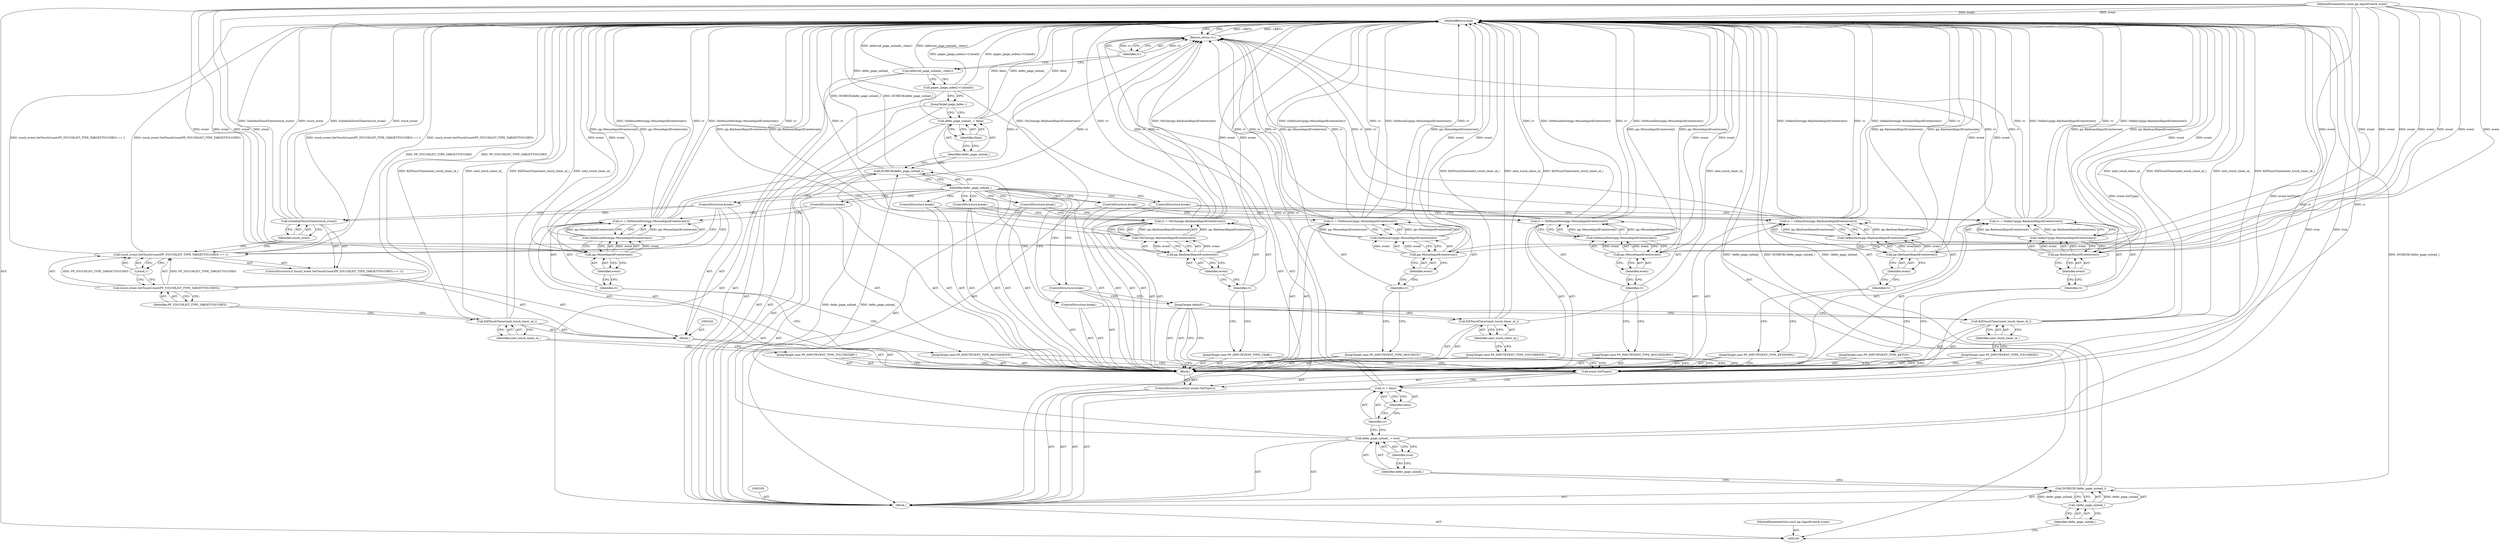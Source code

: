 digraph "1_Chrome_01c9a7e71ca435651723e8cbcab0b3ad4c5351e2" {
"1000190" [label="(MethodReturn,bool)"];
"1000101" [label="(MethodParameterIn,const pp::InputEvent& event)"];
"1000269" [label="(MethodParameterOut,const pp::InputEvent& event)"];
"1000102" [label="(Block,)"];
"1000126" [label="(Call,OnMouseUp(pp::MouseInputEvent(event)))"];
"1000127" [label="(Call,pp::MouseInputEvent(event))"];
"1000128" [label="(Identifier,event)"];
"1000124" [label="(Call,rv = OnMouseUp(pp::MouseInputEvent(event)))"];
"1000125" [label="(Identifier,rv)"];
"1000129" [label="(ControlStructure,break;)"];
"1000130" [label="(JumpTarget,case PP_INPUTEVENT_TYPE_MOUSEMOVE:)"];
"1000133" [label="(Call,OnMouseMove(pp::MouseInputEvent(event)))"];
"1000134" [label="(Call,pp::MouseInputEvent(event))"];
"1000135" [label="(Identifier,event)"];
"1000131" [label="(Call,rv = OnMouseMove(pp::MouseInputEvent(event)))"];
"1000132" [label="(Identifier,rv)"];
"1000136" [label="(ControlStructure,break;)"];
"1000137" [label="(JumpTarget,case PP_INPUTEVENT_TYPE_KEYDOWN:)"];
"1000140" [label="(Call,OnKeyDown(pp::KeyboardInputEvent(event)))"];
"1000141" [label="(Call,pp::KeyboardInputEvent(event))"];
"1000142" [label="(Identifier,event)"];
"1000138" [label="(Call,rv = OnKeyDown(pp::KeyboardInputEvent(event)))"];
"1000139" [label="(Identifier,rv)"];
"1000143" [label="(ControlStructure,break;)"];
"1000144" [label="(JumpTarget,case PP_INPUTEVENT_TYPE_KEYUP:)"];
"1000147" [label="(Call,OnKeyUp(pp::KeyboardInputEvent(event)))"];
"1000148" [label="(Call,pp::KeyboardInputEvent(event))"];
"1000149" [label="(Identifier,event)"];
"1000145" [label="(Call,rv = OnKeyUp(pp::KeyboardInputEvent(event)))"];
"1000146" [label="(Identifier,rv)"];
"1000105" [label="(Identifier,defer_page_unload_)"];
"1000103" [label="(Call,DCHECK(!defer_page_unload_))"];
"1000104" [label="(Call,!defer_page_unload_)"];
"1000150" [label="(ControlStructure,break;)"];
"1000151" [label="(JumpTarget,case PP_INPUTEVENT_TYPE_CHAR:)"];
"1000154" [label="(Call,OnChar(pp::KeyboardInputEvent(event)))"];
"1000155" [label="(Call,pp::KeyboardInputEvent(event))"];
"1000156" [label="(Identifier,event)"];
"1000152" [label="(Call,rv = OnChar(pp::KeyboardInputEvent(event)))"];
"1000153" [label="(Identifier,rv)"];
"1000157" [label="(ControlStructure,break;)"];
"1000158" [label="(JumpTarget,case PP_INPUTEVENT_TYPE_TOUCHSTART:)"];
"1000161" [label="(Identifier,next_touch_timer_id_)"];
"1000160" [label="(Call,KillTouchTimer(next_touch_timer_id_))"];
"1000159" [label="(Block,)"];
"1000164" [label="(Call,touch_event.GetTouchCount(PP_TOUCHLIST_TYPE_TARGETTOUCHES) == 1)"];
"1000165" [label="(Call,touch_event.GetTouchCount(PP_TOUCHLIST_TYPE_TARGETTOUCHES))"];
"1000166" [label="(Identifier,PP_TOUCHLIST_TYPE_TARGETTOUCHES)"];
"1000163" [label="(ControlStructure,if (touch_event.GetTouchCount(PP_TOUCHLIST_TYPE_TARGETTOUCHES) == 1))"];
"1000167" [label="(Literal,1)"];
"1000169" [label="(Identifier,touch_event)"];
"1000168" [label="(Call,ScheduleTouchTimer(touch_event))"];
"1000106" [label="(Call,defer_page_unload_ = true)"];
"1000107" [label="(Identifier,defer_page_unload_)"];
"1000108" [label="(Identifier,true)"];
"1000170" [label="(ControlStructure,break;)"];
"1000171" [label="(JumpTarget,case PP_INPUTEVENT_TYPE_TOUCHEND:)"];
"1000173" [label="(Identifier,next_touch_timer_id_)"];
"1000172" [label="(Call,KillTouchTimer(next_touch_timer_id_))"];
"1000174" [label="(ControlStructure,break;)"];
"1000175" [label="(JumpTarget,case PP_INPUTEVENT_TYPE_TOUCHMOVE:)"];
"1000177" [label="(Identifier,next_touch_timer_id_)"];
"1000176" [label="(Call,KillTouchTimer(next_touch_timer_id_))"];
"1000178" [label="(JumpTarget,default:)"];
"1000179" [label="(ControlStructure,break;)"];
"1000112" [label="(Identifier,false)"];
"1000110" [label="(Call,rv = false)"];
"1000111" [label="(Identifier,rv)"];
"1000181" [label="(Identifier,defer_page_unload_)"];
"1000180" [label="(Call,DCHECK(defer_page_unload_))"];
"1000184" [label="(Identifier,false)"];
"1000182" [label="(Call,defer_page_unload_ = false)"];
"1000183" [label="(Identifier,defer_page_unload_)"];
"1000185" [label="(JumpTarget,page_index :)"];
"1000186" [label="(Call,pages_[page_index]->Unload())"];
"1000187" [label="(Call,deferred_page_unloads_.clear())"];
"1000189" [label="(Identifier,rv)"];
"1000188" [label="(Return,return rv;)"];
"1000114" [label="(Call,event.GetType())"];
"1000113" [label="(ControlStructure,switch (event.GetType()))"];
"1000115" [label="(Block,)"];
"1000116" [label="(JumpTarget,case PP_INPUTEVENT_TYPE_MOUSEDOWN:)"];
"1000119" [label="(Call,OnMouseDown(pp::MouseInputEvent(event)))"];
"1000120" [label="(Call,pp::MouseInputEvent(event))"];
"1000121" [label="(Identifier,event)"];
"1000117" [label="(Call,rv = OnMouseDown(pp::MouseInputEvent(event)))"];
"1000118" [label="(Identifier,rv)"];
"1000122" [label="(ControlStructure,break;)"];
"1000123" [label="(JumpTarget,case PP_INPUTEVENT_TYPE_MOUSEUP:)"];
"1000190" -> "1000100"  [label="AST: "];
"1000190" -> "1000188"  [label="CFG: "];
"1000188" -> "1000190"  [label="DDG: <RET>"];
"1000124" -> "1000190"  [label="DDG: rv"];
"1000124" -> "1000190"  [label="DDG: OnMouseUp(pp::MouseInputEvent(event))"];
"1000106" -> "1000190"  [label="DDG: true"];
"1000168" -> "1000190"  [label="DDG: touch_event"];
"1000168" -> "1000190"  [label="DDG: ScheduleTouchTimer(touch_event)"];
"1000103" -> "1000190"  [label="DDG: !defer_page_unload_"];
"1000103" -> "1000190"  [label="DDG: DCHECK(!defer_page_unload_)"];
"1000117" -> "1000190"  [label="DDG: rv"];
"1000117" -> "1000190"  [label="DDG: OnMouseDown(pp::MouseInputEvent(event))"];
"1000131" -> "1000190"  [label="DDG: OnMouseMove(pp::MouseInputEvent(event))"];
"1000131" -> "1000190"  [label="DDG: rv"];
"1000152" -> "1000190"  [label="DDG: OnChar(pp::KeyboardInputEvent(event))"];
"1000152" -> "1000190"  [label="DDG: rv"];
"1000176" -> "1000190"  [label="DDG: next_touch_timer_id_"];
"1000176" -> "1000190"  [label="DDG: KillTouchTimer(next_touch_timer_id_)"];
"1000145" -> "1000190"  [label="DDG: rv"];
"1000145" -> "1000190"  [label="DDG: OnKeyUp(pp::KeyboardInputEvent(event))"];
"1000164" -> "1000190"  [label="DDG: touch_event.GetTouchCount(PP_TOUCHLIST_TYPE_TARGETTOUCHES) == 1"];
"1000164" -> "1000190"  [label="DDG: touch_event.GetTouchCount(PP_TOUCHLIST_TYPE_TARGETTOUCHES)"];
"1000186" -> "1000190"  [label="DDG: pages_[page_index]->Unload()"];
"1000172" -> "1000190"  [label="DDG: KillTouchTimer(next_touch_timer_id_)"];
"1000172" -> "1000190"  [label="DDG: next_touch_timer_id_"];
"1000187" -> "1000190"  [label="DDG: deferred_page_unloads_.clear()"];
"1000141" -> "1000190"  [label="DDG: event"];
"1000114" -> "1000190"  [label="DDG: event.GetType()"];
"1000160" -> "1000190"  [label="DDG: KillTouchTimer(next_touch_timer_id_)"];
"1000160" -> "1000190"  [label="DDG: next_touch_timer_id_"];
"1000140" -> "1000190"  [label="DDG: pp::KeyboardInputEvent(event)"];
"1000138" -> "1000190"  [label="DDG: rv"];
"1000138" -> "1000190"  [label="DDG: OnKeyDown(pp::KeyboardInputEvent(event))"];
"1000165" -> "1000190"  [label="DDG: PP_TOUCHLIST_TYPE_TARGETTOUCHES"];
"1000182" -> "1000190"  [label="DDG: false"];
"1000182" -> "1000190"  [label="DDG: defer_page_unload_"];
"1000154" -> "1000190"  [label="DDG: pp::KeyboardInputEvent(event)"];
"1000133" -> "1000190"  [label="DDG: pp::MouseInputEvent(event)"];
"1000120" -> "1000190"  [label="DDG: event"];
"1000180" -> "1000190"  [label="DDG: DCHECK(defer_page_unload_)"];
"1000148" -> "1000190"  [label="DDG: event"];
"1000147" -> "1000190"  [label="DDG: pp::KeyboardInputEvent(event)"];
"1000126" -> "1000190"  [label="DDG: pp::MouseInputEvent(event)"];
"1000134" -> "1000190"  [label="DDG: event"];
"1000101" -> "1000190"  [label="DDG: event"];
"1000119" -> "1000190"  [label="DDG: pp::MouseInputEvent(event)"];
"1000127" -> "1000190"  [label="DDG: event"];
"1000155" -> "1000190"  [label="DDG: event"];
"1000110" -> "1000190"  [label="DDG: rv"];
"1000101" -> "1000100"  [label="AST: "];
"1000101" -> "1000190"  [label="DDG: event"];
"1000101" -> "1000120"  [label="DDG: event"];
"1000101" -> "1000127"  [label="DDG: event"];
"1000101" -> "1000134"  [label="DDG: event"];
"1000101" -> "1000141"  [label="DDG: event"];
"1000101" -> "1000148"  [label="DDG: event"];
"1000101" -> "1000155"  [label="DDG: event"];
"1000269" -> "1000100"  [label="AST: "];
"1000102" -> "1000100"  [label="AST: "];
"1000103" -> "1000102"  [label="AST: "];
"1000106" -> "1000102"  [label="AST: "];
"1000109" -> "1000102"  [label="AST: "];
"1000110" -> "1000102"  [label="AST: "];
"1000113" -> "1000102"  [label="AST: "];
"1000180" -> "1000102"  [label="AST: "];
"1000182" -> "1000102"  [label="AST: "];
"1000185" -> "1000102"  [label="AST: "];
"1000186" -> "1000102"  [label="AST: "];
"1000187" -> "1000102"  [label="AST: "];
"1000188" -> "1000102"  [label="AST: "];
"1000126" -> "1000124"  [label="AST: "];
"1000126" -> "1000127"  [label="CFG: "];
"1000127" -> "1000126"  [label="AST: "];
"1000124" -> "1000126"  [label="CFG: "];
"1000126" -> "1000190"  [label="DDG: pp::MouseInputEvent(event)"];
"1000126" -> "1000124"  [label="DDG: pp::MouseInputEvent(event)"];
"1000127" -> "1000126"  [label="DDG: event"];
"1000127" -> "1000126"  [label="AST: "];
"1000127" -> "1000128"  [label="CFG: "];
"1000128" -> "1000127"  [label="AST: "];
"1000126" -> "1000127"  [label="CFG: "];
"1000127" -> "1000190"  [label="DDG: event"];
"1000127" -> "1000126"  [label="DDG: event"];
"1000101" -> "1000127"  [label="DDG: event"];
"1000128" -> "1000127"  [label="AST: "];
"1000128" -> "1000125"  [label="CFG: "];
"1000127" -> "1000128"  [label="CFG: "];
"1000124" -> "1000115"  [label="AST: "];
"1000124" -> "1000126"  [label="CFG: "];
"1000125" -> "1000124"  [label="AST: "];
"1000126" -> "1000124"  [label="AST: "];
"1000129" -> "1000124"  [label="CFG: "];
"1000124" -> "1000190"  [label="DDG: rv"];
"1000124" -> "1000190"  [label="DDG: OnMouseUp(pp::MouseInputEvent(event))"];
"1000126" -> "1000124"  [label="DDG: pp::MouseInputEvent(event)"];
"1000124" -> "1000188"  [label="DDG: rv"];
"1000125" -> "1000124"  [label="AST: "];
"1000125" -> "1000123"  [label="CFG: "];
"1000128" -> "1000125"  [label="CFG: "];
"1000129" -> "1000115"  [label="AST: "];
"1000129" -> "1000124"  [label="CFG: "];
"1000181" -> "1000129"  [label="CFG: "];
"1000130" -> "1000115"  [label="AST: "];
"1000130" -> "1000114"  [label="CFG: "];
"1000132" -> "1000130"  [label="CFG: "];
"1000133" -> "1000131"  [label="AST: "];
"1000133" -> "1000134"  [label="CFG: "];
"1000134" -> "1000133"  [label="AST: "];
"1000131" -> "1000133"  [label="CFG: "];
"1000133" -> "1000190"  [label="DDG: pp::MouseInputEvent(event)"];
"1000133" -> "1000131"  [label="DDG: pp::MouseInputEvent(event)"];
"1000134" -> "1000133"  [label="DDG: event"];
"1000134" -> "1000133"  [label="AST: "];
"1000134" -> "1000135"  [label="CFG: "];
"1000135" -> "1000134"  [label="AST: "];
"1000133" -> "1000134"  [label="CFG: "];
"1000134" -> "1000190"  [label="DDG: event"];
"1000134" -> "1000133"  [label="DDG: event"];
"1000101" -> "1000134"  [label="DDG: event"];
"1000135" -> "1000134"  [label="AST: "];
"1000135" -> "1000132"  [label="CFG: "];
"1000134" -> "1000135"  [label="CFG: "];
"1000131" -> "1000115"  [label="AST: "];
"1000131" -> "1000133"  [label="CFG: "];
"1000132" -> "1000131"  [label="AST: "];
"1000133" -> "1000131"  [label="AST: "];
"1000136" -> "1000131"  [label="CFG: "];
"1000131" -> "1000190"  [label="DDG: OnMouseMove(pp::MouseInputEvent(event))"];
"1000131" -> "1000190"  [label="DDG: rv"];
"1000133" -> "1000131"  [label="DDG: pp::MouseInputEvent(event)"];
"1000131" -> "1000188"  [label="DDG: rv"];
"1000132" -> "1000131"  [label="AST: "];
"1000132" -> "1000130"  [label="CFG: "];
"1000135" -> "1000132"  [label="CFG: "];
"1000136" -> "1000115"  [label="AST: "];
"1000136" -> "1000131"  [label="CFG: "];
"1000181" -> "1000136"  [label="CFG: "];
"1000137" -> "1000115"  [label="AST: "];
"1000137" -> "1000114"  [label="CFG: "];
"1000139" -> "1000137"  [label="CFG: "];
"1000140" -> "1000138"  [label="AST: "];
"1000140" -> "1000141"  [label="CFG: "];
"1000141" -> "1000140"  [label="AST: "];
"1000138" -> "1000140"  [label="CFG: "];
"1000140" -> "1000190"  [label="DDG: pp::KeyboardInputEvent(event)"];
"1000140" -> "1000138"  [label="DDG: pp::KeyboardInputEvent(event)"];
"1000141" -> "1000140"  [label="DDG: event"];
"1000141" -> "1000140"  [label="AST: "];
"1000141" -> "1000142"  [label="CFG: "];
"1000142" -> "1000141"  [label="AST: "];
"1000140" -> "1000141"  [label="CFG: "];
"1000141" -> "1000190"  [label="DDG: event"];
"1000141" -> "1000140"  [label="DDG: event"];
"1000101" -> "1000141"  [label="DDG: event"];
"1000142" -> "1000141"  [label="AST: "];
"1000142" -> "1000139"  [label="CFG: "];
"1000141" -> "1000142"  [label="CFG: "];
"1000138" -> "1000115"  [label="AST: "];
"1000138" -> "1000140"  [label="CFG: "];
"1000139" -> "1000138"  [label="AST: "];
"1000140" -> "1000138"  [label="AST: "];
"1000143" -> "1000138"  [label="CFG: "];
"1000138" -> "1000190"  [label="DDG: rv"];
"1000138" -> "1000190"  [label="DDG: OnKeyDown(pp::KeyboardInputEvent(event))"];
"1000140" -> "1000138"  [label="DDG: pp::KeyboardInputEvent(event)"];
"1000138" -> "1000188"  [label="DDG: rv"];
"1000139" -> "1000138"  [label="AST: "];
"1000139" -> "1000137"  [label="CFG: "];
"1000142" -> "1000139"  [label="CFG: "];
"1000143" -> "1000115"  [label="AST: "];
"1000143" -> "1000138"  [label="CFG: "];
"1000181" -> "1000143"  [label="CFG: "];
"1000144" -> "1000115"  [label="AST: "];
"1000144" -> "1000114"  [label="CFG: "];
"1000146" -> "1000144"  [label="CFG: "];
"1000147" -> "1000145"  [label="AST: "];
"1000147" -> "1000148"  [label="CFG: "];
"1000148" -> "1000147"  [label="AST: "];
"1000145" -> "1000147"  [label="CFG: "];
"1000147" -> "1000190"  [label="DDG: pp::KeyboardInputEvent(event)"];
"1000147" -> "1000145"  [label="DDG: pp::KeyboardInputEvent(event)"];
"1000148" -> "1000147"  [label="DDG: event"];
"1000148" -> "1000147"  [label="AST: "];
"1000148" -> "1000149"  [label="CFG: "];
"1000149" -> "1000148"  [label="AST: "];
"1000147" -> "1000148"  [label="CFG: "];
"1000148" -> "1000190"  [label="DDG: event"];
"1000148" -> "1000147"  [label="DDG: event"];
"1000101" -> "1000148"  [label="DDG: event"];
"1000149" -> "1000148"  [label="AST: "];
"1000149" -> "1000146"  [label="CFG: "];
"1000148" -> "1000149"  [label="CFG: "];
"1000145" -> "1000115"  [label="AST: "];
"1000145" -> "1000147"  [label="CFG: "];
"1000146" -> "1000145"  [label="AST: "];
"1000147" -> "1000145"  [label="AST: "];
"1000150" -> "1000145"  [label="CFG: "];
"1000145" -> "1000190"  [label="DDG: rv"];
"1000145" -> "1000190"  [label="DDG: OnKeyUp(pp::KeyboardInputEvent(event))"];
"1000147" -> "1000145"  [label="DDG: pp::KeyboardInputEvent(event)"];
"1000145" -> "1000188"  [label="DDG: rv"];
"1000146" -> "1000145"  [label="AST: "];
"1000146" -> "1000144"  [label="CFG: "];
"1000149" -> "1000146"  [label="CFG: "];
"1000105" -> "1000104"  [label="AST: "];
"1000105" -> "1000100"  [label="CFG: "];
"1000104" -> "1000105"  [label="CFG: "];
"1000103" -> "1000102"  [label="AST: "];
"1000103" -> "1000104"  [label="CFG: "];
"1000104" -> "1000103"  [label="AST: "];
"1000107" -> "1000103"  [label="CFG: "];
"1000103" -> "1000190"  [label="DDG: !defer_page_unload_"];
"1000103" -> "1000190"  [label="DDG: DCHECK(!defer_page_unload_)"];
"1000104" -> "1000103"  [label="DDG: defer_page_unload_"];
"1000104" -> "1000103"  [label="AST: "];
"1000104" -> "1000105"  [label="CFG: "];
"1000105" -> "1000104"  [label="AST: "];
"1000103" -> "1000104"  [label="CFG: "];
"1000104" -> "1000103"  [label="DDG: defer_page_unload_"];
"1000150" -> "1000115"  [label="AST: "];
"1000150" -> "1000145"  [label="CFG: "];
"1000181" -> "1000150"  [label="CFG: "];
"1000151" -> "1000115"  [label="AST: "];
"1000151" -> "1000114"  [label="CFG: "];
"1000153" -> "1000151"  [label="CFG: "];
"1000154" -> "1000152"  [label="AST: "];
"1000154" -> "1000155"  [label="CFG: "];
"1000155" -> "1000154"  [label="AST: "];
"1000152" -> "1000154"  [label="CFG: "];
"1000154" -> "1000190"  [label="DDG: pp::KeyboardInputEvent(event)"];
"1000154" -> "1000152"  [label="DDG: pp::KeyboardInputEvent(event)"];
"1000155" -> "1000154"  [label="DDG: event"];
"1000155" -> "1000154"  [label="AST: "];
"1000155" -> "1000156"  [label="CFG: "];
"1000156" -> "1000155"  [label="AST: "];
"1000154" -> "1000155"  [label="CFG: "];
"1000155" -> "1000190"  [label="DDG: event"];
"1000155" -> "1000154"  [label="DDG: event"];
"1000101" -> "1000155"  [label="DDG: event"];
"1000156" -> "1000155"  [label="AST: "];
"1000156" -> "1000153"  [label="CFG: "];
"1000155" -> "1000156"  [label="CFG: "];
"1000152" -> "1000115"  [label="AST: "];
"1000152" -> "1000154"  [label="CFG: "];
"1000153" -> "1000152"  [label="AST: "];
"1000154" -> "1000152"  [label="AST: "];
"1000157" -> "1000152"  [label="CFG: "];
"1000152" -> "1000190"  [label="DDG: OnChar(pp::KeyboardInputEvent(event))"];
"1000152" -> "1000190"  [label="DDG: rv"];
"1000154" -> "1000152"  [label="DDG: pp::KeyboardInputEvent(event)"];
"1000152" -> "1000188"  [label="DDG: rv"];
"1000153" -> "1000152"  [label="AST: "];
"1000153" -> "1000151"  [label="CFG: "];
"1000156" -> "1000153"  [label="CFG: "];
"1000157" -> "1000115"  [label="AST: "];
"1000157" -> "1000152"  [label="CFG: "];
"1000181" -> "1000157"  [label="CFG: "];
"1000158" -> "1000115"  [label="AST: "];
"1000158" -> "1000114"  [label="CFG: "];
"1000161" -> "1000158"  [label="CFG: "];
"1000161" -> "1000160"  [label="AST: "];
"1000161" -> "1000158"  [label="CFG: "];
"1000160" -> "1000161"  [label="CFG: "];
"1000160" -> "1000159"  [label="AST: "];
"1000160" -> "1000161"  [label="CFG: "];
"1000161" -> "1000160"  [label="AST: "];
"1000166" -> "1000160"  [label="CFG: "];
"1000160" -> "1000190"  [label="DDG: KillTouchTimer(next_touch_timer_id_)"];
"1000160" -> "1000190"  [label="DDG: next_touch_timer_id_"];
"1000159" -> "1000115"  [label="AST: "];
"1000160" -> "1000159"  [label="AST: "];
"1000162" -> "1000159"  [label="AST: "];
"1000163" -> "1000159"  [label="AST: "];
"1000170" -> "1000159"  [label="AST: "];
"1000164" -> "1000163"  [label="AST: "];
"1000164" -> "1000167"  [label="CFG: "];
"1000165" -> "1000164"  [label="AST: "];
"1000167" -> "1000164"  [label="AST: "];
"1000169" -> "1000164"  [label="CFG: "];
"1000170" -> "1000164"  [label="CFG: "];
"1000164" -> "1000190"  [label="DDG: touch_event.GetTouchCount(PP_TOUCHLIST_TYPE_TARGETTOUCHES) == 1"];
"1000164" -> "1000190"  [label="DDG: touch_event.GetTouchCount(PP_TOUCHLIST_TYPE_TARGETTOUCHES)"];
"1000165" -> "1000164"  [label="DDG: PP_TOUCHLIST_TYPE_TARGETTOUCHES"];
"1000165" -> "1000164"  [label="AST: "];
"1000165" -> "1000166"  [label="CFG: "];
"1000166" -> "1000165"  [label="AST: "];
"1000167" -> "1000165"  [label="CFG: "];
"1000165" -> "1000190"  [label="DDG: PP_TOUCHLIST_TYPE_TARGETTOUCHES"];
"1000165" -> "1000164"  [label="DDG: PP_TOUCHLIST_TYPE_TARGETTOUCHES"];
"1000166" -> "1000165"  [label="AST: "];
"1000166" -> "1000160"  [label="CFG: "];
"1000165" -> "1000166"  [label="CFG: "];
"1000163" -> "1000159"  [label="AST: "];
"1000164" -> "1000163"  [label="AST: "];
"1000168" -> "1000163"  [label="AST: "];
"1000167" -> "1000164"  [label="AST: "];
"1000167" -> "1000165"  [label="CFG: "];
"1000164" -> "1000167"  [label="CFG: "];
"1000169" -> "1000168"  [label="AST: "];
"1000169" -> "1000164"  [label="CFG: "];
"1000168" -> "1000169"  [label="CFG: "];
"1000168" -> "1000163"  [label="AST: "];
"1000168" -> "1000169"  [label="CFG: "];
"1000169" -> "1000168"  [label="AST: "];
"1000170" -> "1000168"  [label="CFG: "];
"1000168" -> "1000190"  [label="DDG: touch_event"];
"1000168" -> "1000190"  [label="DDG: ScheduleTouchTimer(touch_event)"];
"1000106" -> "1000102"  [label="AST: "];
"1000106" -> "1000108"  [label="CFG: "];
"1000107" -> "1000106"  [label="AST: "];
"1000108" -> "1000106"  [label="AST: "];
"1000111" -> "1000106"  [label="CFG: "];
"1000106" -> "1000190"  [label="DDG: true"];
"1000106" -> "1000180"  [label="DDG: defer_page_unload_"];
"1000107" -> "1000106"  [label="AST: "];
"1000107" -> "1000103"  [label="CFG: "];
"1000108" -> "1000107"  [label="CFG: "];
"1000108" -> "1000106"  [label="AST: "];
"1000108" -> "1000107"  [label="CFG: "];
"1000106" -> "1000108"  [label="CFG: "];
"1000170" -> "1000159"  [label="AST: "];
"1000170" -> "1000168"  [label="CFG: "];
"1000170" -> "1000164"  [label="CFG: "];
"1000181" -> "1000170"  [label="CFG: "];
"1000171" -> "1000115"  [label="AST: "];
"1000171" -> "1000114"  [label="CFG: "];
"1000173" -> "1000171"  [label="CFG: "];
"1000173" -> "1000172"  [label="AST: "];
"1000173" -> "1000171"  [label="CFG: "];
"1000172" -> "1000173"  [label="CFG: "];
"1000172" -> "1000115"  [label="AST: "];
"1000172" -> "1000173"  [label="CFG: "];
"1000173" -> "1000172"  [label="AST: "];
"1000174" -> "1000172"  [label="CFG: "];
"1000172" -> "1000190"  [label="DDG: KillTouchTimer(next_touch_timer_id_)"];
"1000172" -> "1000190"  [label="DDG: next_touch_timer_id_"];
"1000174" -> "1000115"  [label="AST: "];
"1000174" -> "1000172"  [label="CFG: "];
"1000181" -> "1000174"  [label="CFG: "];
"1000175" -> "1000115"  [label="AST: "];
"1000175" -> "1000114"  [label="CFG: "];
"1000177" -> "1000175"  [label="CFG: "];
"1000177" -> "1000176"  [label="AST: "];
"1000177" -> "1000175"  [label="CFG: "];
"1000176" -> "1000177"  [label="CFG: "];
"1000176" -> "1000115"  [label="AST: "];
"1000176" -> "1000177"  [label="CFG: "];
"1000177" -> "1000176"  [label="AST: "];
"1000178" -> "1000176"  [label="CFG: "];
"1000176" -> "1000190"  [label="DDG: next_touch_timer_id_"];
"1000176" -> "1000190"  [label="DDG: KillTouchTimer(next_touch_timer_id_)"];
"1000178" -> "1000115"  [label="AST: "];
"1000178" -> "1000114"  [label="CFG: "];
"1000178" -> "1000176"  [label="CFG: "];
"1000179" -> "1000178"  [label="CFG: "];
"1000179" -> "1000115"  [label="AST: "];
"1000179" -> "1000178"  [label="CFG: "];
"1000181" -> "1000179"  [label="CFG: "];
"1000112" -> "1000110"  [label="AST: "];
"1000112" -> "1000111"  [label="CFG: "];
"1000110" -> "1000112"  [label="CFG: "];
"1000110" -> "1000102"  [label="AST: "];
"1000110" -> "1000112"  [label="CFG: "];
"1000111" -> "1000110"  [label="AST: "];
"1000112" -> "1000110"  [label="AST: "];
"1000114" -> "1000110"  [label="CFG: "];
"1000110" -> "1000190"  [label="DDG: rv"];
"1000110" -> "1000188"  [label="DDG: rv"];
"1000111" -> "1000110"  [label="AST: "];
"1000111" -> "1000106"  [label="CFG: "];
"1000112" -> "1000111"  [label="CFG: "];
"1000181" -> "1000180"  [label="AST: "];
"1000181" -> "1000122"  [label="CFG: "];
"1000181" -> "1000129"  [label="CFG: "];
"1000181" -> "1000136"  [label="CFG: "];
"1000181" -> "1000143"  [label="CFG: "];
"1000180" -> "1000181"  [label="CFG: "];
"1000181" -> "1000157"  [label="CFG: "];
"1000181" -> "1000170"  [label="CFG: "];
"1000181" -> "1000174"  [label="CFG: "];
"1000181" -> "1000179"  [label="CFG: "];
"1000180" -> "1000102"  [label="AST: "];
"1000180" -> "1000181"  [label="CFG: "];
"1000181" -> "1000180"  [label="AST: "];
"1000183" -> "1000180"  [label="CFG: "];
"1000180" -> "1000190"  [label="DDG: DCHECK(defer_page_unload_)"];
"1000106" -> "1000180"  [label="DDG: defer_page_unload_"];
"1000184" -> "1000182"  [label="AST: "];
"1000184" -> "1000183"  [label="CFG: "];
"1000182" -> "1000184"  [label="CFG: "];
"1000182" -> "1000102"  [label="AST: "];
"1000182" -> "1000184"  [label="CFG: "];
"1000183" -> "1000182"  [label="AST: "];
"1000184" -> "1000182"  [label="AST: "];
"1000185" -> "1000182"  [label="CFG: "];
"1000182" -> "1000190"  [label="DDG: false"];
"1000182" -> "1000190"  [label="DDG: defer_page_unload_"];
"1000183" -> "1000182"  [label="AST: "];
"1000183" -> "1000180"  [label="CFG: "];
"1000184" -> "1000183"  [label="CFG: "];
"1000185" -> "1000102"  [label="AST: "];
"1000185" -> "1000182"  [label="CFG: "];
"1000186" -> "1000185"  [label="CFG: "];
"1000186" -> "1000102"  [label="AST: "];
"1000186" -> "1000185"  [label="CFG: "];
"1000187" -> "1000186"  [label="CFG: "];
"1000186" -> "1000190"  [label="DDG: pages_[page_index]->Unload()"];
"1000187" -> "1000102"  [label="AST: "];
"1000187" -> "1000186"  [label="CFG: "];
"1000189" -> "1000187"  [label="CFG: "];
"1000187" -> "1000190"  [label="DDG: deferred_page_unloads_.clear()"];
"1000189" -> "1000188"  [label="AST: "];
"1000189" -> "1000187"  [label="CFG: "];
"1000188" -> "1000189"  [label="CFG: "];
"1000189" -> "1000188"  [label="DDG: rv"];
"1000188" -> "1000102"  [label="AST: "];
"1000188" -> "1000189"  [label="CFG: "];
"1000189" -> "1000188"  [label="AST: "];
"1000190" -> "1000188"  [label="CFG: "];
"1000188" -> "1000190"  [label="DDG: <RET>"];
"1000189" -> "1000188"  [label="DDG: rv"];
"1000124" -> "1000188"  [label="DDG: rv"];
"1000152" -> "1000188"  [label="DDG: rv"];
"1000117" -> "1000188"  [label="DDG: rv"];
"1000145" -> "1000188"  [label="DDG: rv"];
"1000110" -> "1000188"  [label="DDG: rv"];
"1000131" -> "1000188"  [label="DDG: rv"];
"1000138" -> "1000188"  [label="DDG: rv"];
"1000114" -> "1000113"  [label="AST: "];
"1000114" -> "1000110"  [label="CFG: "];
"1000116" -> "1000114"  [label="CFG: "];
"1000123" -> "1000114"  [label="CFG: "];
"1000130" -> "1000114"  [label="CFG: "];
"1000137" -> "1000114"  [label="CFG: "];
"1000144" -> "1000114"  [label="CFG: "];
"1000151" -> "1000114"  [label="CFG: "];
"1000158" -> "1000114"  [label="CFG: "];
"1000171" -> "1000114"  [label="CFG: "];
"1000175" -> "1000114"  [label="CFG: "];
"1000178" -> "1000114"  [label="CFG: "];
"1000114" -> "1000190"  [label="DDG: event.GetType()"];
"1000113" -> "1000102"  [label="AST: "];
"1000114" -> "1000113"  [label="AST: "];
"1000115" -> "1000113"  [label="AST: "];
"1000115" -> "1000113"  [label="AST: "];
"1000116" -> "1000115"  [label="AST: "];
"1000117" -> "1000115"  [label="AST: "];
"1000122" -> "1000115"  [label="AST: "];
"1000123" -> "1000115"  [label="AST: "];
"1000124" -> "1000115"  [label="AST: "];
"1000129" -> "1000115"  [label="AST: "];
"1000130" -> "1000115"  [label="AST: "];
"1000131" -> "1000115"  [label="AST: "];
"1000136" -> "1000115"  [label="AST: "];
"1000137" -> "1000115"  [label="AST: "];
"1000138" -> "1000115"  [label="AST: "];
"1000143" -> "1000115"  [label="AST: "];
"1000144" -> "1000115"  [label="AST: "];
"1000145" -> "1000115"  [label="AST: "];
"1000150" -> "1000115"  [label="AST: "];
"1000151" -> "1000115"  [label="AST: "];
"1000152" -> "1000115"  [label="AST: "];
"1000157" -> "1000115"  [label="AST: "];
"1000158" -> "1000115"  [label="AST: "];
"1000159" -> "1000115"  [label="AST: "];
"1000171" -> "1000115"  [label="AST: "];
"1000172" -> "1000115"  [label="AST: "];
"1000174" -> "1000115"  [label="AST: "];
"1000175" -> "1000115"  [label="AST: "];
"1000176" -> "1000115"  [label="AST: "];
"1000178" -> "1000115"  [label="AST: "];
"1000179" -> "1000115"  [label="AST: "];
"1000116" -> "1000115"  [label="AST: "];
"1000116" -> "1000114"  [label="CFG: "];
"1000118" -> "1000116"  [label="CFG: "];
"1000119" -> "1000117"  [label="AST: "];
"1000119" -> "1000120"  [label="CFG: "];
"1000120" -> "1000119"  [label="AST: "];
"1000117" -> "1000119"  [label="CFG: "];
"1000119" -> "1000190"  [label="DDG: pp::MouseInputEvent(event)"];
"1000119" -> "1000117"  [label="DDG: pp::MouseInputEvent(event)"];
"1000120" -> "1000119"  [label="DDG: event"];
"1000120" -> "1000119"  [label="AST: "];
"1000120" -> "1000121"  [label="CFG: "];
"1000121" -> "1000120"  [label="AST: "];
"1000119" -> "1000120"  [label="CFG: "];
"1000120" -> "1000190"  [label="DDG: event"];
"1000120" -> "1000119"  [label="DDG: event"];
"1000101" -> "1000120"  [label="DDG: event"];
"1000121" -> "1000120"  [label="AST: "];
"1000121" -> "1000118"  [label="CFG: "];
"1000120" -> "1000121"  [label="CFG: "];
"1000117" -> "1000115"  [label="AST: "];
"1000117" -> "1000119"  [label="CFG: "];
"1000118" -> "1000117"  [label="AST: "];
"1000119" -> "1000117"  [label="AST: "];
"1000122" -> "1000117"  [label="CFG: "];
"1000117" -> "1000190"  [label="DDG: rv"];
"1000117" -> "1000190"  [label="DDG: OnMouseDown(pp::MouseInputEvent(event))"];
"1000119" -> "1000117"  [label="DDG: pp::MouseInputEvent(event)"];
"1000117" -> "1000188"  [label="DDG: rv"];
"1000118" -> "1000117"  [label="AST: "];
"1000118" -> "1000116"  [label="CFG: "];
"1000121" -> "1000118"  [label="CFG: "];
"1000122" -> "1000115"  [label="AST: "];
"1000122" -> "1000117"  [label="CFG: "];
"1000181" -> "1000122"  [label="CFG: "];
"1000123" -> "1000115"  [label="AST: "];
"1000123" -> "1000114"  [label="CFG: "];
"1000125" -> "1000123"  [label="CFG: "];
}
